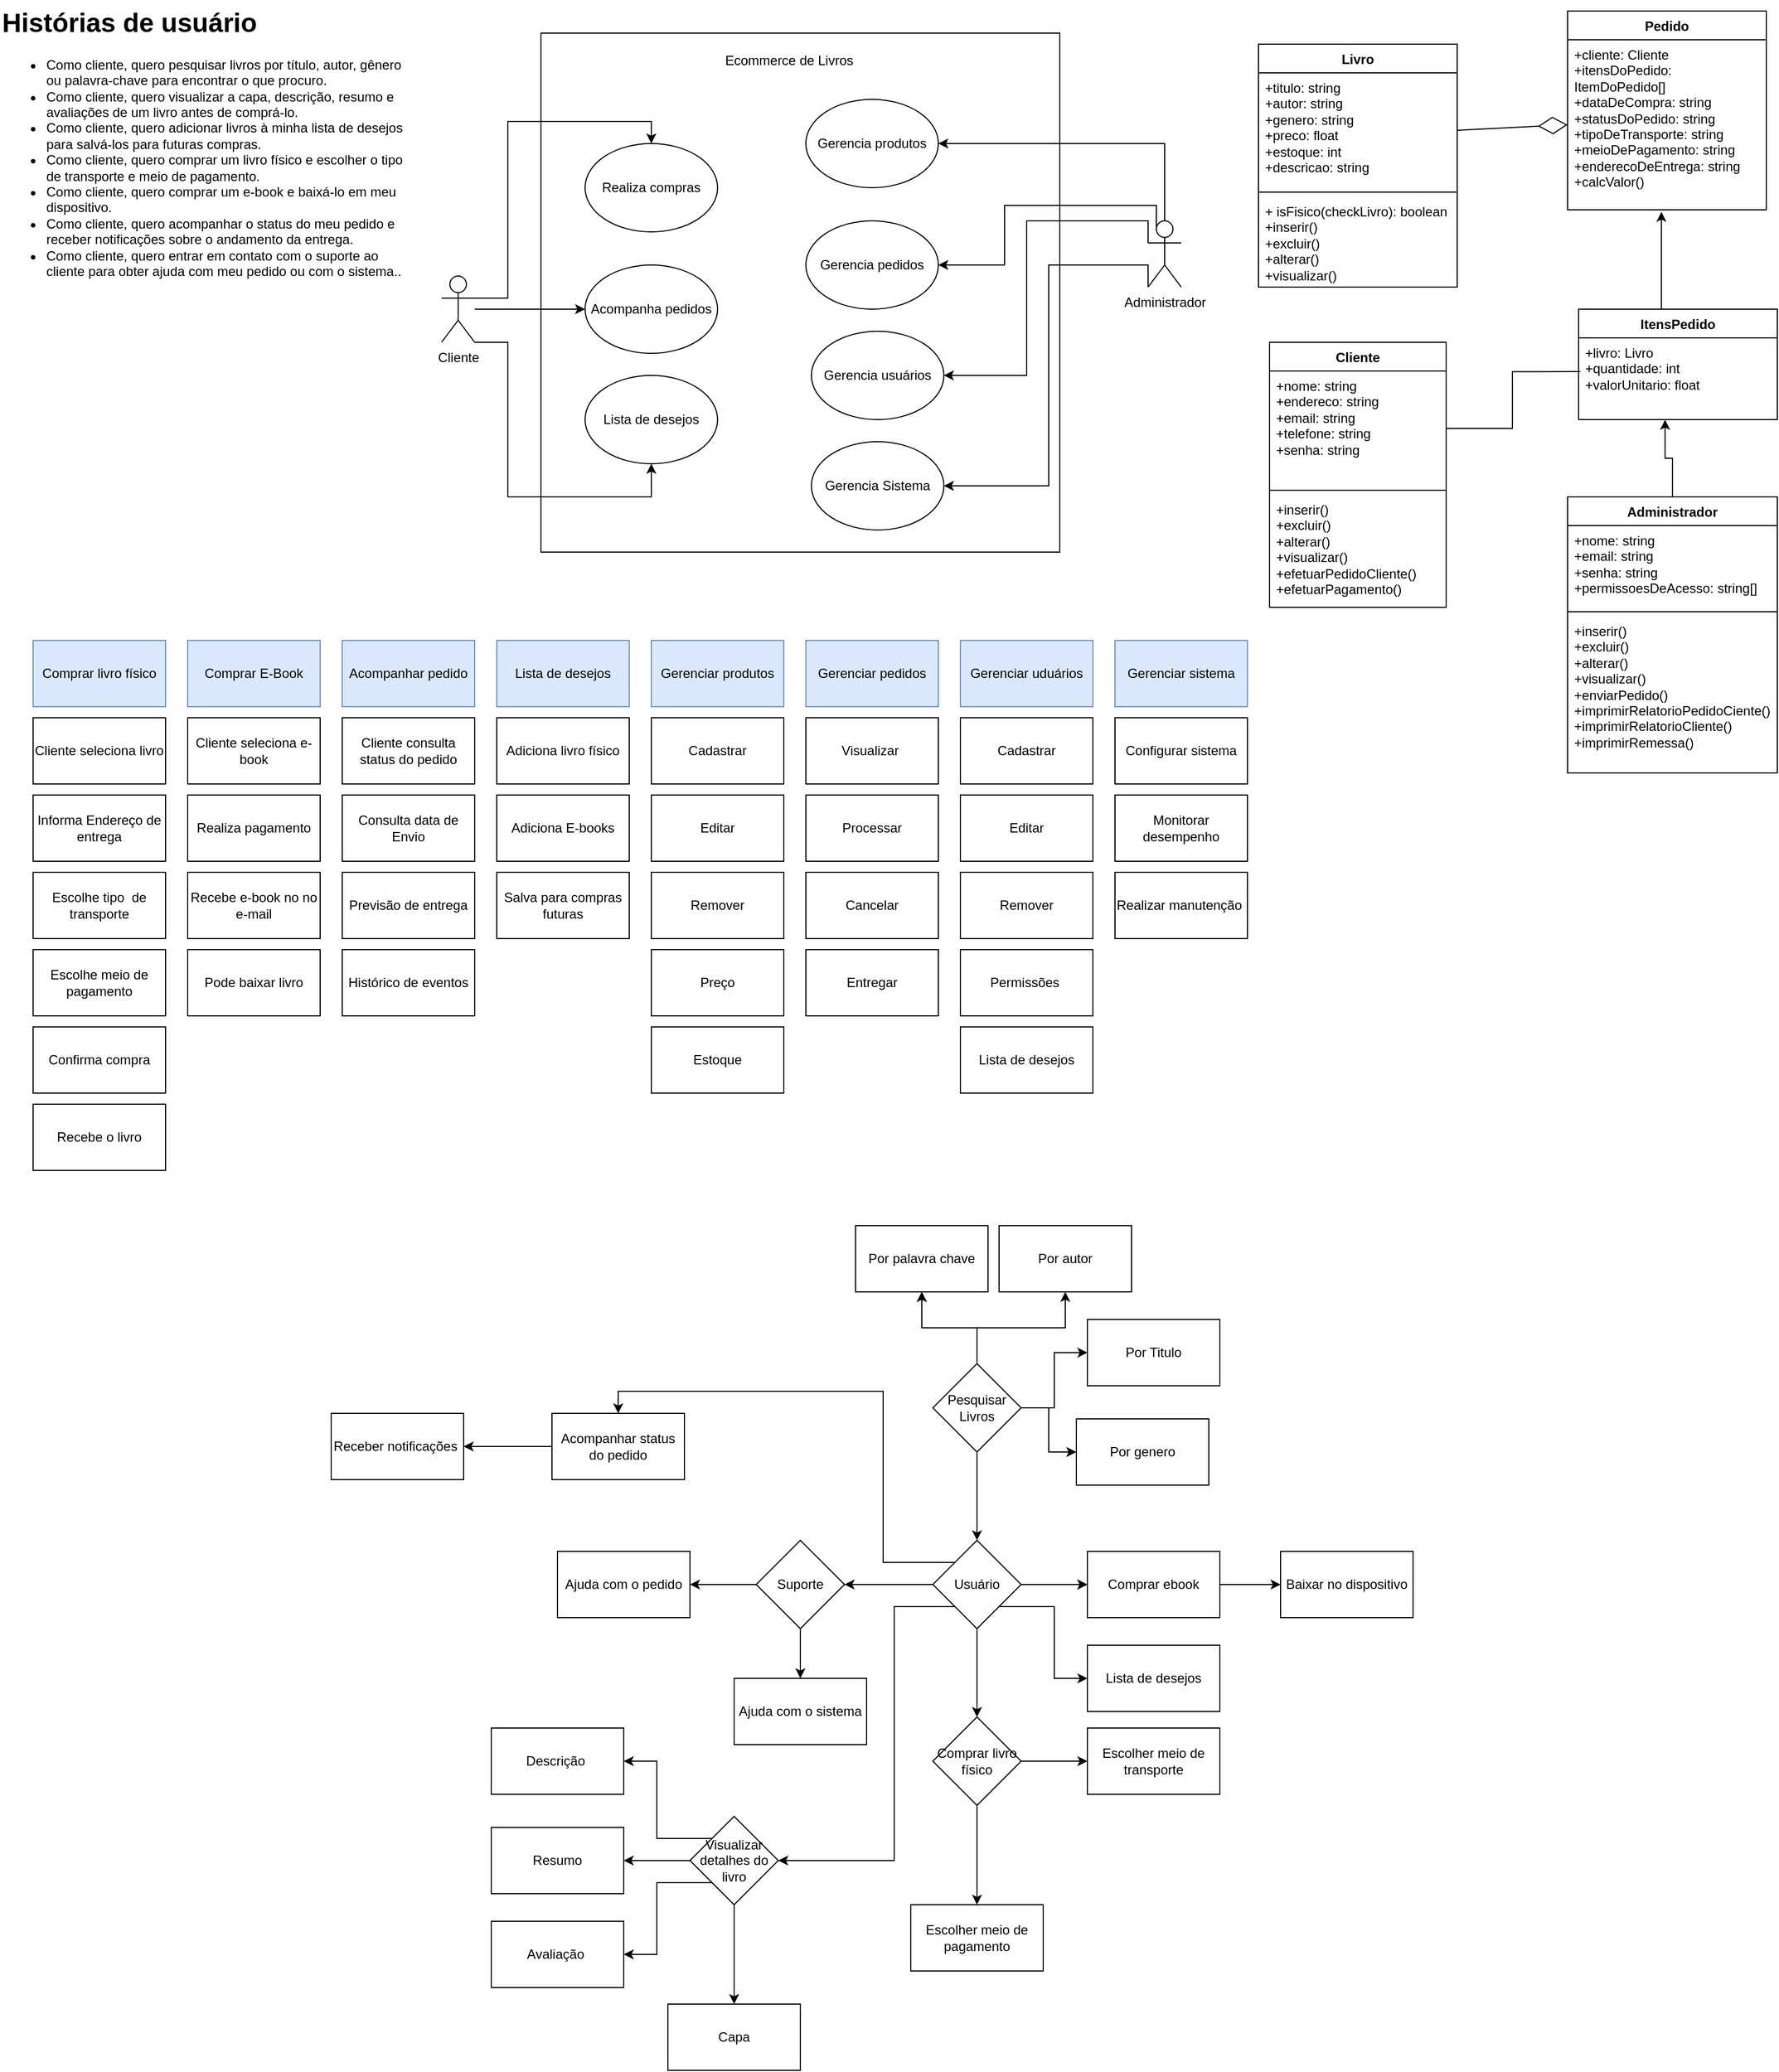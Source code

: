 <mxfile version="24.5.4" type="github">
  <diagram name="Page-1" id="c4acf3e9-155e-7222-9cf6-157b1a14988f">
    <mxGraphModel dx="3077" dy="1189" grid="1" gridSize="10" guides="1" tooltips="1" connect="1" arrows="1" fold="1" page="1" pageScale="1" pageWidth="850" pageHeight="1100" background="none" math="0" shadow="0">
      <root>
        <mxCell id="0" />
        <mxCell id="1" parent="0" />
        <mxCell id="iu4aAi_LDzSxDZydw5G4-11" value="" style="whiteSpace=wrap;html=1;aspect=fixed;" vertex="1" parent="1">
          <mxGeometry x="-330" y="40" width="470" height="470" as="geometry" />
        </mxCell>
        <mxCell id="iu4aAi_LDzSxDZydw5G4-15" value="" style="edgeStyle=orthogonalEdgeStyle;rounded=0;orthogonalLoop=1;jettySize=auto;html=1;" edge="1" parent="1" source="iu4aAi_LDzSxDZydw5G4-1" target="iu4aAi_LDzSxDZydw5G4-3">
          <mxGeometry relative="1" as="geometry" />
        </mxCell>
        <mxCell id="iu4aAi_LDzSxDZydw5G4-16" style="edgeStyle=orthogonalEdgeStyle;rounded=0;orthogonalLoop=1;jettySize=auto;html=1;exitX=1;exitY=0.333;exitDx=0;exitDy=0;exitPerimeter=0;entryX=0.5;entryY=0;entryDx=0;entryDy=0;" edge="1" parent="1" source="iu4aAi_LDzSxDZydw5G4-1" target="iu4aAi_LDzSxDZydw5G4-2">
          <mxGeometry relative="1" as="geometry">
            <Array as="points">
              <mxPoint x="-360" y="280" />
              <mxPoint x="-360" y="120" />
              <mxPoint x="-230" y="120" />
            </Array>
          </mxGeometry>
        </mxCell>
        <mxCell id="iu4aAi_LDzSxDZydw5G4-17" style="edgeStyle=orthogonalEdgeStyle;rounded=0;orthogonalLoop=1;jettySize=auto;html=1;exitX=1;exitY=1;exitDx=0;exitDy=0;exitPerimeter=0;" edge="1" parent="1" source="iu4aAi_LDzSxDZydw5G4-1" target="iu4aAi_LDzSxDZydw5G4-4">
          <mxGeometry relative="1" as="geometry">
            <Array as="points">
              <mxPoint x="-360" y="320" />
              <mxPoint x="-360" y="460" />
              <mxPoint x="-230" y="460" />
            </Array>
          </mxGeometry>
        </mxCell>
        <mxCell id="iu4aAi_LDzSxDZydw5G4-1" value="Cliente" style="shape=umlActor;verticalLabelPosition=bottom;verticalAlign=top;html=1;outlineConnect=0;" vertex="1" parent="1">
          <mxGeometry x="-420" y="260" width="30" height="60" as="geometry" />
        </mxCell>
        <mxCell id="iu4aAi_LDzSxDZydw5G4-2" value="Realiza compras" style="ellipse;whiteSpace=wrap;html=1;" vertex="1" parent="1">
          <mxGeometry x="-290" y="140" width="120" height="80" as="geometry" />
        </mxCell>
        <mxCell id="iu4aAi_LDzSxDZydw5G4-3" value="Acompanha pedidos" style="ellipse;whiteSpace=wrap;html=1;" vertex="1" parent="1">
          <mxGeometry x="-290" y="250" width="120" height="80" as="geometry" />
        </mxCell>
        <mxCell id="iu4aAi_LDzSxDZydw5G4-4" value="Lista de desejos" style="ellipse;whiteSpace=wrap;html=1;" vertex="1" parent="1">
          <mxGeometry x="-290" y="350" width="120" height="80" as="geometry" />
        </mxCell>
        <mxCell id="iu4aAi_LDzSxDZydw5G4-18" style="edgeStyle=orthogonalEdgeStyle;rounded=0;orthogonalLoop=1;jettySize=auto;html=1;exitX=0.5;exitY=0;exitDx=0;exitDy=0;exitPerimeter=0;" edge="1" parent="1" source="iu4aAi_LDzSxDZydw5G4-6" target="iu4aAi_LDzSxDZydw5G4-8">
          <mxGeometry relative="1" as="geometry">
            <Array as="points">
              <mxPoint x="235" y="140" />
            </Array>
          </mxGeometry>
        </mxCell>
        <mxCell id="iu4aAi_LDzSxDZydw5G4-19" style="edgeStyle=orthogonalEdgeStyle;rounded=0;orthogonalLoop=1;jettySize=auto;html=1;exitX=0.25;exitY=0.1;exitDx=0;exitDy=0;exitPerimeter=0;" edge="1" parent="1" source="iu4aAi_LDzSxDZydw5G4-6" target="iu4aAi_LDzSxDZydw5G4-7">
          <mxGeometry relative="1" as="geometry">
            <Array as="points">
              <mxPoint x="90" y="196" />
              <mxPoint x="90" y="250" />
            </Array>
          </mxGeometry>
        </mxCell>
        <mxCell id="iu4aAi_LDzSxDZydw5G4-20" style="edgeStyle=orthogonalEdgeStyle;rounded=0;orthogonalLoop=1;jettySize=auto;html=1;exitX=0;exitY=0.333;exitDx=0;exitDy=0;exitPerimeter=0;entryX=1;entryY=0.5;entryDx=0;entryDy=0;" edge="1" parent="1" source="iu4aAi_LDzSxDZydw5G4-6" target="iu4aAi_LDzSxDZydw5G4-10">
          <mxGeometry relative="1" as="geometry">
            <Array as="points">
              <mxPoint x="110" y="210" />
              <mxPoint x="110" y="350" />
            </Array>
          </mxGeometry>
        </mxCell>
        <mxCell id="iu4aAi_LDzSxDZydw5G4-21" style="edgeStyle=orthogonalEdgeStyle;rounded=0;orthogonalLoop=1;jettySize=auto;html=1;exitX=0;exitY=1;exitDx=0;exitDy=0;exitPerimeter=0;" edge="1" parent="1" source="iu4aAi_LDzSxDZydw5G4-6" target="iu4aAi_LDzSxDZydw5G4-9">
          <mxGeometry relative="1" as="geometry">
            <Array as="points">
              <mxPoint x="130" y="250" />
              <mxPoint x="130" y="450" />
            </Array>
          </mxGeometry>
        </mxCell>
        <mxCell id="iu4aAi_LDzSxDZydw5G4-6" value="Administrador" style="shape=umlActor;verticalLabelPosition=bottom;verticalAlign=top;html=1;outlineConnect=0;" vertex="1" parent="1">
          <mxGeometry x="220" y="210" width="30" height="60" as="geometry" />
        </mxCell>
        <mxCell id="iu4aAi_LDzSxDZydw5G4-7" value="Gerencia pedidos" style="ellipse;whiteSpace=wrap;html=1;" vertex="1" parent="1">
          <mxGeometry x="-90" y="210" width="120" height="80" as="geometry" />
        </mxCell>
        <mxCell id="iu4aAi_LDzSxDZydw5G4-8" value="Gerencia produtos" style="ellipse;whiteSpace=wrap;html=1;" vertex="1" parent="1">
          <mxGeometry x="-90" y="100" width="120" height="80" as="geometry" />
        </mxCell>
        <mxCell id="iu4aAi_LDzSxDZydw5G4-9" value="Gerencia Sistema" style="ellipse;whiteSpace=wrap;html=1;" vertex="1" parent="1">
          <mxGeometry x="-85" y="410" width="120" height="80" as="geometry" />
        </mxCell>
        <mxCell id="iu4aAi_LDzSxDZydw5G4-10" value="Gerencia usuários" style="ellipse;whiteSpace=wrap;html=1;" vertex="1" parent="1">
          <mxGeometry x="-85" y="310" width="120" height="80" as="geometry" />
        </mxCell>
        <mxCell id="iu4aAi_LDzSxDZydw5G4-12" value="Ecommerce de Livros" style="text;html=1;align=center;verticalAlign=middle;whiteSpace=wrap;rounded=0;" vertex="1" parent="1">
          <mxGeometry x="-175" y="50" width="140" height="30" as="geometry" />
        </mxCell>
        <mxCell id="iu4aAi_LDzSxDZydw5G4-32" value="Comprar livro físico" style="rounded=0;whiteSpace=wrap;html=1;fillColor=#dae8fc;strokeColor=#6c8ebf;" vertex="1" parent="1">
          <mxGeometry x="-790" y="590" width="120" height="60" as="geometry" />
        </mxCell>
        <mxCell id="iu4aAi_LDzSxDZydw5G4-33" value="Comprar E-Book" style="rounded=0;whiteSpace=wrap;html=1;fillColor=#dae8fc;strokeColor=#6c8ebf;" vertex="1" parent="1">
          <mxGeometry x="-650" y="590" width="120" height="60" as="geometry" />
        </mxCell>
        <mxCell id="iu4aAi_LDzSxDZydw5G4-34" value="Acompanhar pedido" style="rounded=0;whiteSpace=wrap;html=1;fillColor=#dae8fc;strokeColor=#6c8ebf;" vertex="1" parent="1">
          <mxGeometry x="-510" y="590" width="120" height="60" as="geometry" />
        </mxCell>
        <mxCell id="iu4aAi_LDzSxDZydw5G4-35" value="Lista de desejos" style="rounded=0;whiteSpace=wrap;html=1;fillColor=#dae8fc;strokeColor=#6c8ebf;" vertex="1" parent="1">
          <mxGeometry x="-370" y="590" width="120" height="60" as="geometry" />
        </mxCell>
        <mxCell id="iu4aAi_LDzSxDZydw5G4-36" value="Gerenciar produtos" style="rounded=0;whiteSpace=wrap;html=1;fillColor=#dae8fc;strokeColor=#6c8ebf;" vertex="1" parent="1">
          <mxGeometry x="-230" y="590" width="120" height="60" as="geometry" />
        </mxCell>
        <mxCell id="iu4aAi_LDzSxDZydw5G4-37" value="Cliente seleciona livro" style="rounded=0;whiteSpace=wrap;html=1;" vertex="1" parent="1">
          <mxGeometry x="-790" y="660" width="120" height="60" as="geometry" />
        </mxCell>
        <mxCell id="iu4aAi_LDzSxDZydw5G4-38" value="Cliente seleciona e-book" style="rounded=0;whiteSpace=wrap;html=1;" vertex="1" parent="1">
          <mxGeometry x="-650" y="660" width="120" height="60" as="geometry" />
        </mxCell>
        <mxCell id="iu4aAi_LDzSxDZydw5G4-39" value="Cliente consulta status do pedido" style="rounded=0;whiteSpace=wrap;html=1;" vertex="1" parent="1">
          <mxGeometry x="-510" y="660" width="120" height="60" as="geometry" />
        </mxCell>
        <mxCell id="iu4aAi_LDzSxDZydw5G4-40" value="Adiciona livro físico" style="rounded=0;whiteSpace=wrap;html=1;" vertex="1" parent="1">
          <mxGeometry x="-370" y="660" width="120" height="60" as="geometry" />
        </mxCell>
        <mxCell id="iu4aAi_LDzSxDZydw5G4-41" value="Cadastrar" style="rounded=0;whiteSpace=wrap;html=1;" vertex="1" parent="1">
          <mxGeometry x="-230" y="660" width="120" height="60" as="geometry" />
        </mxCell>
        <mxCell id="iu4aAi_LDzSxDZydw5G4-42" value="Informa Endereço de entrega" style="rounded=0;whiteSpace=wrap;html=1;" vertex="1" parent="1">
          <mxGeometry x="-790" y="730" width="120" height="60" as="geometry" />
        </mxCell>
        <mxCell id="iu4aAi_LDzSxDZydw5G4-43" value="Realiza pagamento" style="rounded=0;whiteSpace=wrap;html=1;" vertex="1" parent="1">
          <mxGeometry x="-650" y="730" width="120" height="60" as="geometry" />
        </mxCell>
        <mxCell id="iu4aAi_LDzSxDZydw5G4-44" value="Consulta data de Envio" style="rounded=0;whiteSpace=wrap;html=1;" vertex="1" parent="1">
          <mxGeometry x="-510" y="730" width="120" height="60" as="geometry" />
        </mxCell>
        <mxCell id="iu4aAi_LDzSxDZydw5G4-45" value="Adiciona E-books" style="rounded=0;whiteSpace=wrap;html=1;" vertex="1" parent="1">
          <mxGeometry x="-370" y="730" width="120" height="60" as="geometry" />
        </mxCell>
        <mxCell id="iu4aAi_LDzSxDZydw5G4-46" value="Editar" style="rounded=0;whiteSpace=wrap;html=1;" vertex="1" parent="1">
          <mxGeometry x="-230" y="730" width="120" height="60" as="geometry" />
        </mxCell>
        <mxCell id="iu4aAi_LDzSxDZydw5G4-47" value="Escolhe tipo&amp;nbsp; de transporte" style="rounded=0;whiteSpace=wrap;html=1;" vertex="1" parent="1">
          <mxGeometry x="-790" y="800" width="120" height="60" as="geometry" />
        </mxCell>
        <mxCell id="iu4aAi_LDzSxDZydw5G4-48" value="Recebe e-book no no e-mail" style="rounded=0;whiteSpace=wrap;html=1;" vertex="1" parent="1">
          <mxGeometry x="-650" y="800" width="120" height="60" as="geometry" />
        </mxCell>
        <mxCell id="iu4aAi_LDzSxDZydw5G4-49" value="Previsão de entrega" style="rounded=0;whiteSpace=wrap;html=1;" vertex="1" parent="1">
          <mxGeometry x="-510" y="800" width="120" height="60" as="geometry" />
        </mxCell>
        <mxCell id="iu4aAi_LDzSxDZydw5G4-50" value="Salva para compras futuras" style="rounded=0;whiteSpace=wrap;html=1;" vertex="1" parent="1">
          <mxGeometry x="-370" y="800" width="120" height="60" as="geometry" />
        </mxCell>
        <mxCell id="iu4aAi_LDzSxDZydw5G4-51" value="Remover" style="rounded=0;whiteSpace=wrap;html=1;" vertex="1" parent="1">
          <mxGeometry x="-230" y="800" width="120" height="60" as="geometry" />
        </mxCell>
        <mxCell id="iu4aAi_LDzSxDZydw5G4-54" value="Escolhe meio de pagamento" style="rounded=0;whiteSpace=wrap;html=1;" vertex="1" parent="1">
          <mxGeometry x="-790" y="870" width="120" height="60" as="geometry" />
        </mxCell>
        <mxCell id="iu4aAi_LDzSxDZydw5G4-55" value="Confirma compra" style="rounded=0;whiteSpace=wrap;html=1;" vertex="1" parent="1">
          <mxGeometry x="-790" y="940" width="120" height="60" as="geometry" />
        </mxCell>
        <mxCell id="iu4aAi_LDzSxDZydw5G4-56" value="Recebe o livro" style="rounded=0;whiteSpace=wrap;html=1;" vertex="1" parent="1">
          <mxGeometry x="-790" y="1010" width="120" height="60" as="geometry" />
        </mxCell>
        <mxCell id="iu4aAi_LDzSxDZydw5G4-57" value="Pode baixar livro" style="rounded=0;whiteSpace=wrap;html=1;" vertex="1" parent="1">
          <mxGeometry x="-650" y="870" width="120" height="60" as="geometry" />
        </mxCell>
        <mxCell id="iu4aAi_LDzSxDZydw5G4-58" value="Histórico de eventos" style="rounded=0;whiteSpace=wrap;html=1;" vertex="1" parent="1">
          <mxGeometry x="-510" y="870" width="120" height="60" as="geometry" />
        </mxCell>
        <mxCell id="iu4aAi_LDzSxDZydw5G4-59" value="Preço" style="rounded=0;whiteSpace=wrap;html=1;" vertex="1" parent="1">
          <mxGeometry x="-230" y="870" width="120" height="60" as="geometry" />
        </mxCell>
        <mxCell id="iu4aAi_LDzSxDZydw5G4-60" value="Estoque" style="rounded=0;whiteSpace=wrap;html=1;" vertex="1" parent="1">
          <mxGeometry x="-230" y="940" width="120" height="60" as="geometry" />
        </mxCell>
        <mxCell id="iu4aAi_LDzSxDZydw5G4-61" value="Gerenciar pedidos" style="rounded=0;whiteSpace=wrap;html=1;fillColor=#dae8fc;strokeColor=#6c8ebf;" vertex="1" parent="1">
          <mxGeometry x="-90" y="590" width="120" height="60" as="geometry" />
        </mxCell>
        <mxCell id="iu4aAi_LDzSxDZydw5G4-62" value="Visualizar&amp;nbsp;" style="rounded=0;whiteSpace=wrap;html=1;" vertex="1" parent="1">
          <mxGeometry x="-90" y="660" width="120" height="60" as="geometry" />
        </mxCell>
        <mxCell id="iu4aAi_LDzSxDZydw5G4-63" value="Processar" style="rounded=0;whiteSpace=wrap;html=1;" vertex="1" parent="1">
          <mxGeometry x="-90" y="730" width="120" height="60" as="geometry" />
        </mxCell>
        <mxCell id="iu4aAi_LDzSxDZydw5G4-64" value="Cancelar" style="rounded=0;whiteSpace=wrap;html=1;" vertex="1" parent="1">
          <mxGeometry x="-90" y="800" width="120" height="60" as="geometry" />
        </mxCell>
        <mxCell id="iu4aAi_LDzSxDZydw5G4-65" value="Entregar" style="rounded=0;whiteSpace=wrap;html=1;" vertex="1" parent="1">
          <mxGeometry x="-90" y="870" width="120" height="60" as="geometry" />
        </mxCell>
        <mxCell id="iu4aAi_LDzSxDZydw5G4-66" value="Gerenciar uduários" style="rounded=0;whiteSpace=wrap;html=1;fillColor=#dae8fc;strokeColor=#6c8ebf;" vertex="1" parent="1">
          <mxGeometry x="50" y="590" width="120" height="60" as="geometry" />
        </mxCell>
        <mxCell id="iu4aAi_LDzSxDZydw5G4-67" value="Cadastrar" style="rounded=0;whiteSpace=wrap;html=1;" vertex="1" parent="1">
          <mxGeometry x="50" y="660" width="120" height="60" as="geometry" />
        </mxCell>
        <mxCell id="iu4aAi_LDzSxDZydw5G4-68" value="Editar" style="rounded=0;whiteSpace=wrap;html=1;" vertex="1" parent="1">
          <mxGeometry x="50" y="730" width="120" height="60" as="geometry" />
        </mxCell>
        <mxCell id="iu4aAi_LDzSxDZydw5G4-69" value="Remover" style="rounded=0;whiteSpace=wrap;html=1;" vertex="1" parent="1">
          <mxGeometry x="50" y="800" width="120" height="60" as="geometry" />
        </mxCell>
        <mxCell id="iu4aAi_LDzSxDZydw5G4-70" value="Permissões&amp;nbsp;" style="rounded=0;whiteSpace=wrap;html=1;" vertex="1" parent="1">
          <mxGeometry x="50" y="870" width="120" height="60" as="geometry" />
        </mxCell>
        <mxCell id="iu4aAi_LDzSxDZydw5G4-71" value="Lista de desejos" style="rounded=0;whiteSpace=wrap;html=1;" vertex="1" parent="1">
          <mxGeometry x="50" y="940" width="120" height="60" as="geometry" />
        </mxCell>
        <mxCell id="iu4aAi_LDzSxDZydw5G4-72" value="Gerenciar sistema" style="rounded=0;whiteSpace=wrap;html=1;fillColor=#dae8fc;strokeColor=#6c8ebf;" vertex="1" parent="1">
          <mxGeometry x="190" y="590" width="120" height="60" as="geometry" />
        </mxCell>
        <mxCell id="iu4aAi_LDzSxDZydw5G4-73" value="Configurar sistema" style="rounded=0;whiteSpace=wrap;html=1;" vertex="1" parent="1">
          <mxGeometry x="190" y="660" width="120" height="60" as="geometry" />
        </mxCell>
        <mxCell id="iu4aAi_LDzSxDZydw5G4-74" value="Monitorar desempenho" style="rounded=0;whiteSpace=wrap;html=1;" vertex="1" parent="1">
          <mxGeometry x="190" y="730" width="120" height="60" as="geometry" />
        </mxCell>
        <mxCell id="iu4aAi_LDzSxDZydw5G4-75" value="Realizar manutenção&amp;nbsp;" style="rounded=0;whiteSpace=wrap;html=1;" vertex="1" parent="1">
          <mxGeometry x="190" y="800" width="120" height="60" as="geometry" />
        </mxCell>
        <mxCell id="iu4aAi_LDzSxDZydw5G4-77" value="&lt;h1 style=&quot;margin-top: 0px;&quot;&gt;Histórias de usuário&lt;/h1&gt;&lt;p&gt;&lt;/p&gt;&lt;ul&gt;&lt;li&gt;Como cliente, quero pesquisar livros por título, autor, gênero ou palavra-chave para encontrar o que procuro.&lt;/li&gt;&lt;li&gt;Como cliente, quero visualizar a capa, descrição, resumo e avaliações de um livro antes de comprá-lo.&lt;/li&gt;&lt;li&gt;Como cliente, quero adicionar livros à minha lista de desejos para salvá-los para futuras compras.&lt;/li&gt;&lt;li&gt;Como cliente, quero comprar um livro físico e escolher o tipo de transporte e meio de pagamento.&lt;/li&gt;&lt;li&gt;Como cliente, quero comprar um e-book e baixá-lo em meu dispositivo.&lt;/li&gt;&lt;li&gt;Como cliente, quero acompanhar o status do meu pedido e receber notificações sobre o andamento da entrega.&lt;/li&gt;&lt;li&gt;&lt;span style=&quot;background-color: initial;&quot;&gt;Como cliente, quero entrar em contato com o suporte ao cliente para obter ajuda com meu pedido ou com o sistema.&lt;/span&gt;.&lt;/li&gt;&lt;/ul&gt;&lt;p&gt;&lt;/p&gt;" style="text;html=1;whiteSpace=wrap;overflow=hidden;rounded=0;" vertex="1" parent="1">
          <mxGeometry x="-820" y="10" width="370" height="270" as="geometry" />
        </mxCell>
        <mxCell id="iu4aAi_LDzSxDZydw5G4-79" value="Livro" style="swimlane;fontStyle=1;align=center;verticalAlign=top;childLayout=stackLayout;horizontal=1;startSize=26;horizontalStack=0;resizeParent=1;resizeParentMax=0;resizeLast=0;collapsible=1;marginBottom=0;whiteSpace=wrap;html=1;" vertex="1" parent="1">
          <mxGeometry x="320" y="50" width="180" height="220" as="geometry" />
        </mxCell>
        <mxCell id="iu4aAi_LDzSxDZydw5G4-80" value="&lt;div&gt;&lt;span data-lucid-content=&quot;{&amp;quot;t&amp;quot;:&amp;quot;+ attribute1:type = defaultValue\n+ attribute2:type\n- attribute3:type&amp;quot;,&amp;quot;m&amp;quot;:[{&amp;quot;s&amp;quot;:0,&amp;quot;n&amp;quot;:&amp;quot;c&amp;quot;,&amp;quot;v&amp;quot;:&amp;quot;#333333ff&amp;quot;,&amp;quot;e&amp;quot;:68}]}&quot; data-lucid-type=&quot;application/vnd.lucid.text&quot;&gt;&lt;span data-lucid-content=&quot;{&amp;quot;t&amp;quot;:&amp;quot;+titulo: string\n+autor: string\n+genero: string\n+preco: float\n+estoque: int\n+descricao: string&amp;quot;,&amp;quot;m&amp;quot;:[{&amp;quot;s&amp;quot;:0,&amp;quot;n&amp;quot;:&amp;quot;a&amp;quot;,&amp;quot;v&amp;quot;:&amp;quot;left&amp;quot;},{&amp;quot;s&amp;quot;:16,&amp;quot;n&amp;quot;:&amp;quot;a&amp;quot;,&amp;quot;v&amp;quot;:&amp;quot;left&amp;quot;},{&amp;quot;s&amp;quot;:31,&amp;quot;n&amp;quot;:&amp;quot;a&amp;quot;,&amp;quot;v&amp;quot;:&amp;quot;left&amp;quot;},{&amp;quot;s&amp;quot;:47,&amp;quot;n&amp;quot;:&amp;quot;a&amp;quot;,&amp;quot;v&amp;quot;:&amp;quot;left&amp;quot;},{&amp;quot;s&amp;quot;:61,&amp;quot;n&amp;quot;:&amp;quot;a&amp;quot;,&amp;quot;v&amp;quot;:&amp;quot;left&amp;quot;},{&amp;quot;s&amp;quot;:75,&amp;quot;n&amp;quot;:&amp;quot;a&amp;quot;,&amp;quot;v&amp;quot;:&amp;quot;left&amp;quot;}]}&quot; data-lucid-type=&quot;application/vnd.lucid.text&quot;&gt;+titulo: string&lt;br&gt;+autor: string&lt;br&gt;+genero: string&lt;br&gt;+preco: float&lt;br&gt;+estoque: int&lt;br&gt;+descricao: string&lt;/span&gt;&lt;br style=&quot;color: rgb(51, 51, 51);&quot;&gt;&lt;/span&gt;&lt;/div&gt;" style="text;strokeColor=none;fillColor=none;align=left;verticalAlign=top;spacingLeft=4;spacingRight=4;overflow=hidden;rotatable=0;points=[[0,0.5],[1,0.5]];portConstraint=eastwest;whiteSpace=wrap;html=1;" vertex="1" parent="iu4aAi_LDzSxDZydw5G4-79">
          <mxGeometry y="26" width="180" height="104" as="geometry" />
        </mxCell>
        <mxCell id="iu4aAi_LDzSxDZydw5G4-81" value="" style="line;strokeWidth=1;fillColor=none;align=left;verticalAlign=middle;spacingTop=-1;spacingLeft=3;spacingRight=3;rotatable=0;labelPosition=right;points=[];portConstraint=eastwest;strokeColor=inherit;" vertex="1" parent="iu4aAi_LDzSxDZydw5G4-79">
          <mxGeometry y="130" width="180" height="8" as="geometry" />
        </mxCell>
        <mxCell id="iu4aAi_LDzSxDZydw5G4-82" value="+ isFisico(checkLivro): boolean&lt;div&gt;+inserir()&lt;/div&gt;&lt;div&gt;+excluir()&lt;/div&gt;&lt;div&gt;+alterar()&lt;/div&gt;&lt;div&gt;+visualizar()&lt;/div&gt;&lt;div&gt;&lt;br&gt;&lt;/div&gt;" style="text;strokeColor=none;fillColor=none;align=left;verticalAlign=top;spacingLeft=4;spacingRight=4;overflow=hidden;rotatable=0;points=[[0,0.5],[1,0.5]];portConstraint=eastwest;whiteSpace=wrap;html=1;" vertex="1" parent="iu4aAi_LDzSxDZydw5G4-79">
          <mxGeometry y="138" width="180" height="82" as="geometry" />
        </mxCell>
        <mxCell id="iu4aAi_LDzSxDZydw5G4-83" value="Pedido" style="swimlane;fontStyle=1;align=center;verticalAlign=top;childLayout=stackLayout;horizontal=1;startSize=26;horizontalStack=0;resizeParent=1;resizeParentMax=0;resizeLast=0;collapsible=1;marginBottom=0;whiteSpace=wrap;html=1;" vertex="1" parent="1">
          <mxGeometry x="600" y="20" width="180" height="180" as="geometry" />
        </mxCell>
        <mxCell id="iu4aAi_LDzSxDZydw5G4-84" value="&lt;div&gt;&lt;span data-lucid-content=&quot;{&amp;quot;t&amp;quot;:&amp;quot;+ attribute1:type = defaultValue\n+ attribute2:type\n- attribute3:type&amp;quot;,&amp;quot;m&amp;quot;:[{&amp;quot;s&amp;quot;:0,&amp;quot;n&amp;quot;:&amp;quot;c&amp;quot;,&amp;quot;v&amp;quot;:&amp;quot;#333333ff&amp;quot;,&amp;quot;e&amp;quot;:68}]}&quot; data-lucid-type=&quot;application/vnd.lucid.text&quot;&gt;&lt;span data-lucid-content=&quot;{&amp;quot;t&amp;quot;:&amp;quot;+cliente: Cliente\n+itensDoPedido: ItemDoPedido[]\n+dataDeCompra: string\n+statusDoPedido: string\n+tipoDeTransporte: string\n+meioDePagamento: string\n+enderecoDeEntrega: string&amp;quot;,&amp;quot;m&amp;quot;:[{&amp;quot;s&amp;quot;:0,&amp;quot;n&amp;quot;:&amp;quot;a&amp;quot;,&amp;quot;v&amp;quot;:&amp;quot;left&amp;quot;},{&amp;quot;s&amp;quot;:18,&amp;quot;n&amp;quot;:&amp;quot;a&amp;quot;,&amp;quot;v&amp;quot;:&amp;quot;left&amp;quot;},{&amp;quot;s&amp;quot;:49,&amp;quot;n&amp;quot;:&amp;quot;a&amp;quot;,&amp;quot;v&amp;quot;:&amp;quot;left&amp;quot;},{&amp;quot;s&amp;quot;:71,&amp;quot;n&amp;quot;:&amp;quot;a&amp;quot;,&amp;quot;v&amp;quot;:&amp;quot;left&amp;quot;},{&amp;quot;s&amp;quot;:95,&amp;quot;n&amp;quot;:&amp;quot;a&amp;quot;,&amp;quot;v&amp;quot;:&amp;quot;left&amp;quot;},{&amp;quot;s&amp;quot;:121,&amp;quot;n&amp;quot;:&amp;quot;a&amp;quot;,&amp;quot;v&amp;quot;:&amp;quot;left&amp;quot;},{&amp;quot;s&amp;quot;:146,&amp;quot;n&amp;quot;:&amp;quot;a&amp;quot;,&amp;quot;v&amp;quot;:&amp;quot;left&amp;quot;}]}&quot; data-lucid-type=&quot;application/vnd.lucid.text&quot;&gt;+cliente: Cliente&lt;br&gt;+itensDoPedido: ItemDoPedido[]&lt;br&gt;+dataDeCompra: string&lt;br&gt;+statusDoPedido: string&lt;br&gt;+tipoDeTransporte: string&lt;br&gt;+meioDePagamento: string&lt;br&gt;+enderecoDeEntrega: string&lt;/span&gt;&lt;br style=&quot;color: rgb(51, 51, 51);&quot;&gt;&lt;/span&gt;&lt;/div&gt;&lt;div&gt;&lt;span data-lucid-content=&quot;{&amp;quot;t&amp;quot;:&amp;quot;+ attribute1:type = defaultValue\n+ attribute2:type\n- attribute3:type&amp;quot;,&amp;quot;m&amp;quot;:[{&amp;quot;s&amp;quot;:0,&amp;quot;n&amp;quot;:&amp;quot;c&amp;quot;,&amp;quot;v&amp;quot;:&amp;quot;#333333ff&amp;quot;,&amp;quot;e&amp;quot;:68}]}&quot; data-lucid-type=&quot;application/vnd.lucid.text&quot;&gt;&lt;span data-lucid-content=&quot;{&amp;quot;t&amp;quot;:&amp;quot;+cliente: Cliente\n+itensDoPedido: ItemDoPedido[]\n+dataDeCompra: string\n+statusDoPedido: string\n+tipoDeTransporte: string\n+meioDePagamento: string\n+enderecoDeEntrega: string&amp;quot;,&amp;quot;m&amp;quot;:[{&amp;quot;s&amp;quot;:0,&amp;quot;n&amp;quot;:&amp;quot;a&amp;quot;,&amp;quot;v&amp;quot;:&amp;quot;left&amp;quot;},{&amp;quot;s&amp;quot;:18,&amp;quot;n&amp;quot;:&amp;quot;a&amp;quot;,&amp;quot;v&amp;quot;:&amp;quot;left&amp;quot;},{&amp;quot;s&amp;quot;:49,&amp;quot;n&amp;quot;:&amp;quot;a&amp;quot;,&amp;quot;v&amp;quot;:&amp;quot;left&amp;quot;},{&amp;quot;s&amp;quot;:71,&amp;quot;n&amp;quot;:&amp;quot;a&amp;quot;,&amp;quot;v&amp;quot;:&amp;quot;left&amp;quot;},{&amp;quot;s&amp;quot;:95,&amp;quot;n&amp;quot;:&amp;quot;a&amp;quot;,&amp;quot;v&amp;quot;:&amp;quot;left&amp;quot;},{&amp;quot;s&amp;quot;:121,&amp;quot;n&amp;quot;:&amp;quot;a&amp;quot;,&amp;quot;v&amp;quot;:&amp;quot;left&amp;quot;},{&amp;quot;s&amp;quot;:146,&amp;quot;n&amp;quot;:&amp;quot;a&amp;quot;,&amp;quot;v&amp;quot;:&amp;quot;left&amp;quot;}]}&quot; data-lucid-type=&quot;application/vnd.lucid.text&quot;&gt;+calcValor()&lt;/span&gt;&lt;/span&gt;&lt;/div&gt;" style="text;strokeColor=none;fillColor=none;align=left;verticalAlign=top;spacingLeft=4;spacingRight=4;overflow=hidden;rotatable=0;points=[[0,0.5],[1,0.5]];portConstraint=eastwest;whiteSpace=wrap;html=1;" vertex="1" parent="iu4aAi_LDzSxDZydw5G4-83">
          <mxGeometry y="26" width="180" height="154" as="geometry" />
        </mxCell>
        <mxCell id="iu4aAi_LDzSxDZydw5G4-115" value="" style="edgeStyle=orthogonalEdgeStyle;rounded=0;orthogonalLoop=1;jettySize=auto;html=1;entryX=0.472;entryY=1.012;entryDx=0;entryDy=0;entryPerimeter=0;" edge="1" parent="1" source="iu4aAi_LDzSxDZydw5G4-87" target="iu4aAi_LDzSxDZydw5G4-84">
          <mxGeometry relative="1" as="geometry">
            <Array as="points">
              <mxPoint x="695" y="290" />
              <mxPoint x="695" y="290" />
            </Array>
          </mxGeometry>
        </mxCell>
        <mxCell id="iu4aAi_LDzSxDZydw5G4-87" value="ItensPedido" style="swimlane;fontStyle=1;align=center;verticalAlign=top;childLayout=stackLayout;horizontal=1;startSize=26;horizontalStack=0;resizeParent=1;resizeParentMax=0;resizeLast=0;collapsible=1;marginBottom=0;whiteSpace=wrap;html=1;" vertex="1" parent="1">
          <mxGeometry x="610" y="290" width="180" height="100" as="geometry" />
        </mxCell>
        <mxCell id="iu4aAi_LDzSxDZydw5G4-88" value="&lt;div&gt;&lt;span data-lucid-content=&quot;{&amp;quot;t&amp;quot;:&amp;quot;+ attribute1:type = defaultValue\n+ attribute2:type\n- attribute3:type&amp;quot;,&amp;quot;m&amp;quot;:[{&amp;quot;s&amp;quot;:0,&amp;quot;n&amp;quot;:&amp;quot;c&amp;quot;,&amp;quot;v&amp;quot;:&amp;quot;#333333ff&amp;quot;,&amp;quot;e&amp;quot;:68}]}&quot; data-lucid-type=&quot;application/vnd.lucid.text&quot;&gt;&lt;span data-lucid-content=&quot;{&amp;quot;t&amp;quot;:&amp;quot;+livro: Livro\n+quantidade: int\n+valorUnitario: float&amp;quot;,&amp;quot;m&amp;quot;:[{&amp;quot;s&amp;quot;:0,&amp;quot;n&amp;quot;:&amp;quot;a&amp;quot;,&amp;quot;v&amp;quot;:&amp;quot;left&amp;quot;},{&amp;quot;s&amp;quot;:14,&amp;quot;n&amp;quot;:&amp;quot;a&amp;quot;,&amp;quot;v&amp;quot;:&amp;quot;left&amp;quot;},{&amp;quot;s&amp;quot;:31,&amp;quot;n&amp;quot;:&amp;quot;a&amp;quot;,&amp;quot;v&amp;quot;:&amp;quot;left&amp;quot;}]}&quot; data-lucid-type=&quot;application/vnd.lucid.text&quot;&gt;+livro: Livro&lt;br&gt;+quantidade: int&lt;br&gt;+valorUnitario: float&lt;/span&gt;&lt;br style=&quot;color: rgb(51, 51, 51);&quot;&gt;&lt;/span&gt;&lt;/div&gt;" style="text;strokeColor=none;fillColor=none;align=left;verticalAlign=top;spacingLeft=4;spacingRight=4;overflow=hidden;rotatable=0;points=[[0,0.5],[1,0.5]];portConstraint=eastwest;whiteSpace=wrap;html=1;" vertex="1" parent="iu4aAi_LDzSxDZydw5G4-87">
          <mxGeometry y="26" width="180" height="74" as="geometry" />
        </mxCell>
        <mxCell id="iu4aAi_LDzSxDZydw5G4-98" value="Cliente" style="swimlane;fontStyle=1;align=center;verticalAlign=top;childLayout=stackLayout;horizontal=1;startSize=26;horizontalStack=0;resizeParent=1;resizeParentMax=0;resizeLast=0;collapsible=1;marginBottom=0;whiteSpace=wrap;html=1;" vertex="1" parent="1">
          <mxGeometry x="330" y="320" width="160" height="240" as="geometry" />
        </mxCell>
        <mxCell id="iu4aAi_LDzSxDZydw5G4-99" value="&lt;div&gt;&lt;span data-lucid-content=&quot;{&amp;quot;t&amp;quot;:&amp;quot;+nome: string\n+endereco: string\n+email: string\n+telefone: string\n+senha: string&amp;quot;,&amp;quot;m&amp;quot;:[{&amp;quot;s&amp;quot;:0,&amp;quot;n&amp;quot;:&amp;quot;a&amp;quot;,&amp;quot;v&amp;quot;:&amp;quot;left&amp;quot;},{&amp;quot;s&amp;quot;:14,&amp;quot;n&amp;quot;:&amp;quot;a&amp;quot;,&amp;quot;v&amp;quot;:&amp;quot;left&amp;quot;},{&amp;quot;s&amp;quot;:32,&amp;quot;n&amp;quot;:&amp;quot;a&amp;quot;,&amp;quot;v&amp;quot;:&amp;quot;left&amp;quot;},{&amp;quot;s&amp;quot;:47,&amp;quot;n&amp;quot;:&amp;quot;a&amp;quot;,&amp;quot;v&amp;quot;:&amp;quot;left&amp;quot;},{&amp;quot;s&amp;quot;:65,&amp;quot;n&amp;quot;:&amp;quot;a&amp;quot;,&amp;quot;v&amp;quot;:&amp;quot;left&amp;quot;}]}&quot; data-lucid-type=&quot;application/vnd.lucid.text&quot;&gt;+nome: string&lt;br&gt;+endereco: string&lt;br&gt;+email: string&lt;br&gt;+telefone: string&lt;br&gt;+senha: string&lt;/span&gt;&lt;br&gt;&lt;/div&gt;" style="text;strokeColor=none;fillColor=none;align=left;verticalAlign=top;spacingLeft=4;spacingRight=4;overflow=hidden;rotatable=0;points=[[0,0.5],[1,0.5]];portConstraint=eastwest;whiteSpace=wrap;html=1;" vertex="1" parent="iu4aAi_LDzSxDZydw5G4-98">
          <mxGeometry y="26" width="160" height="104" as="geometry" />
        </mxCell>
        <mxCell id="iu4aAi_LDzSxDZydw5G4-100" value="" style="line;strokeWidth=1;fillColor=none;align=left;verticalAlign=middle;spacingTop=-1;spacingLeft=3;spacingRight=3;rotatable=0;labelPosition=right;points=[];portConstraint=eastwest;strokeColor=inherit;" vertex="1" parent="iu4aAi_LDzSxDZydw5G4-98">
          <mxGeometry y="130" width="160" height="8" as="geometry" />
        </mxCell>
        <mxCell id="iu4aAi_LDzSxDZydw5G4-101" value="&lt;div&gt;+inserir()&lt;/div&gt;&lt;div&gt;+excluir()&lt;/div&gt;&lt;div&gt;+alterar()&lt;/div&gt;&lt;div&gt;+visualizar()&lt;/div&gt;&lt;div&gt;+efetuarPedidoCliente()&lt;/div&gt;&lt;div&gt;+efetuarPagamento()&lt;/div&gt;" style="text;strokeColor=none;fillColor=none;align=left;verticalAlign=top;spacingLeft=4;spacingRight=4;overflow=hidden;rotatable=0;points=[[0,0.5],[1,0.5]];portConstraint=eastwest;whiteSpace=wrap;html=1;" vertex="1" parent="iu4aAi_LDzSxDZydw5G4-98">
          <mxGeometry y="138" width="160" height="102" as="geometry" />
        </mxCell>
        <mxCell id="iu4aAi_LDzSxDZydw5G4-119" value="" style="edgeStyle=orthogonalEdgeStyle;rounded=0;orthogonalLoop=1;jettySize=auto;html=1;entryX=0.435;entryY=1.002;entryDx=0;entryDy=0;entryPerimeter=0;" edge="1" parent="1" source="iu4aAi_LDzSxDZydw5G4-102" target="iu4aAi_LDzSxDZydw5G4-88">
          <mxGeometry relative="1" as="geometry" />
        </mxCell>
        <mxCell id="iu4aAi_LDzSxDZydw5G4-102" value="Administrador" style="swimlane;fontStyle=1;align=center;verticalAlign=top;childLayout=stackLayout;horizontal=1;startSize=26;horizontalStack=0;resizeParent=1;resizeParentMax=0;resizeLast=0;collapsible=1;marginBottom=0;whiteSpace=wrap;html=1;" vertex="1" parent="1">
          <mxGeometry x="600" y="460" width="190" height="250" as="geometry" />
        </mxCell>
        <mxCell id="iu4aAi_LDzSxDZydw5G4-103" value="&lt;div&gt;&lt;span data-lucid-content=&quot;{&amp;quot;t&amp;quot;:&amp;quot;+nome: string\n+email: string\n+senha: string\n+permissoesDeAcesso: string[]&amp;quot;,&amp;quot;m&amp;quot;:[{&amp;quot;s&amp;quot;:0,&amp;quot;n&amp;quot;:&amp;quot;a&amp;quot;,&amp;quot;v&amp;quot;:&amp;quot;left&amp;quot;},{&amp;quot;s&amp;quot;:14,&amp;quot;n&amp;quot;:&amp;quot;a&amp;quot;,&amp;quot;v&amp;quot;:&amp;quot;left&amp;quot;},{&amp;quot;s&amp;quot;:29,&amp;quot;n&amp;quot;:&amp;quot;a&amp;quot;,&amp;quot;v&amp;quot;:&amp;quot;left&amp;quot;},{&amp;quot;s&amp;quot;:44,&amp;quot;n&amp;quot;:&amp;quot;a&amp;quot;,&amp;quot;v&amp;quot;:&amp;quot;left&amp;quot;}]}&quot; data-lucid-type=&quot;application/vnd.lucid.text&quot;&gt;+nome: string&lt;br&gt;+email: string&lt;br&gt;+senha: string&lt;br&gt;+permissoesDeAcesso: string[]&lt;/span&gt;&lt;span style=&quot;color: rgb(51, 51, 51);&quot;&gt;&lt;br&gt;&lt;/span&gt;&lt;/div&gt;" style="text;strokeColor=none;fillColor=none;align=left;verticalAlign=top;spacingLeft=4;spacingRight=4;overflow=hidden;rotatable=0;points=[[0,0.5],[1,0.5]];portConstraint=eastwest;whiteSpace=wrap;html=1;" vertex="1" parent="iu4aAi_LDzSxDZydw5G4-102">
          <mxGeometry y="26" width="190" height="74" as="geometry" />
        </mxCell>
        <mxCell id="iu4aAi_LDzSxDZydw5G4-104" value="" style="line;strokeWidth=1;fillColor=none;align=left;verticalAlign=middle;spacingTop=-1;spacingLeft=3;spacingRight=3;rotatable=0;labelPosition=right;points=[];portConstraint=eastwest;strokeColor=inherit;" vertex="1" parent="iu4aAi_LDzSxDZydw5G4-102">
          <mxGeometry y="100" width="190" height="8" as="geometry" />
        </mxCell>
        <mxCell id="iu4aAi_LDzSxDZydw5G4-105" value="&lt;div&gt;+inserir()&lt;/div&gt;&lt;div&gt;+excluir()&lt;/div&gt;&lt;div&gt;+alterar()&lt;/div&gt;&lt;div&gt;+visualizar()&lt;/div&gt;&lt;div&gt;+enviarPedido()&lt;/div&gt;&lt;div&gt;+imprimirRelatorioPedidoCiente()&lt;/div&gt;&lt;div&gt;+imprimirRelatorioCliente()&lt;/div&gt;&lt;div&gt;+imprimirRemessa()&lt;/div&gt;" style="text;strokeColor=none;fillColor=none;align=left;verticalAlign=top;spacingLeft=4;spacingRight=4;overflow=hidden;rotatable=0;points=[[0,0.5],[1,0.5]];portConstraint=eastwest;whiteSpace=wrap;html=1;" vertex="1" parent="iu4aAi_LDzSxDZydw5G4-102">
          <mxGeometry y="108" width="190" height="142" as="geometry" />
        </mxCell>
        <mxCell id="iu4aAi_LDzSxDZydw5G4-114" value="" style="endArrow=diamondThin;endFill=0;endSize=24;html=1;rounded=0;entryX=0;entryY=0.5;entryDx=0;entryDy=0;exitX=1;exitY=0.5;exitDx=0;exitDy=0;" edge="1" parent="1" source="iu4aAi_LDzSxDZydw5G4-80" target="iu4aAi_LDzSxDZydw5G4-84">
          <mxGeometry width="160" relative="1" as="geometry">
            <mxPoint x="700" y="110" as="sourcePoint" />
            <mxPoint x="860" y="110" as="targetPoint" />
          </mxGeometry>
        </mxCell>
        <mxCell id="iu4aAi_LDzSxDZydw5G4-116" value="" style="endArrow=none;html=1;edgeStyle=orthogonalEdgeStyle;rounded=0;exitX=1;exitY=0.5;exitDx=0;exitDy=0;entryX=0.009;entryY=0.413;entryDx=0;entryDy=0;entryPerimeter=0;" edge="1" parent="1" source="iu4aAi_LDzSxDZydw5G4-99" target="iu4aAi_LDzSxDZydw5G4-88">
          <mxGeometry relative="1" as="geometry">
            <mxPoint x="480" y="360" as="sourcePoint" />
            <mxPoint x="620" y="360" as="targetPoint" />
          </mxGeometry>
        </mxCell>
        <mxCell id="iu4aAi_LDzSxDZydw5G4-123" value="" style="edgeStyle=orthogonalEdgeStyle;rounded=0;orthogonalLoop=1;jettySize=auto;html=1;" edge="1" parent="1" source="iu4aAi_LDzSxDZydw5G4-121" target="iu4aAi_LDzSxDZydw5G4-122">
          <mxGeometry relative="1" as="geometry" />
        </mxCell>
        <mxCell id="iu4aAi_LDzSxDZydw5G4-125" value="" style="edgeStyle=orthogonalEdgeStyle;rounded=0;orthogonalLoop=1;jettySize=auto;html=1;" edge="1" parent="1" source="iu4aAi_LDzSxDZydw5G4-121" target="iu4aAi_LDzSxDZydw5G4-124">
          <mxGeometry relative="1" as="geometry" />
        </mxCell>
        <mxCell id="iu4aAi_LDzSxDZydw5G4-127" value="" style="edgeStyle=orthogonalEdgeStyle;rounded=0;orthogonalLoop=1;jettySize=auto;html=1;" edge="1" parent="1" source="iu4aAi_LDzSxDZydw5G4-121" target="iu4aAi_LDzSxDZydw5G4-126">
          <mxGeometry relative="1" as="geometry" />
        </mxCell>
        <mxCell id="iu4aAi_LDzSxDZydw5G4-130" value="" style="edgeStyle=orthogonalEdgeStyle;rounded=0;orthogonalLoop=1;jettySize=auto;html=1;" edge="1" parent="1" source="iu4aAi_LDzSxDZydw5G4-121" target="iu4aAi_LDzSxDZydw5G4-126">
          <mxGeometry relative="1" as="geometry" />
        </mxCell>
        <mxCell id="iu4aAi_LDzSxDZydw5G4-133" style="edgeStyle=orthogonalEdgeStyle;rounded=0;orthogonalLoop=1;jettySize=auto;html=1;exitX=0.5;exitY=0;exitDx=0;exitDy=0;" edge="1" parent="1" source="iu4aAi_LDzSxDZydw5G4-121" target="iu4aAi_LDzSxDZydw5G4-132">
          <mxGeometry relative="1" as="geometry" />
        </mxCell>
        <mxCell id="iu4aAi_LDzSxDZydw5G4-136" value="" style="edgeStyle=orthogonalEdgeStyle;rounded=0;orthogonalLoop=1;jettySize=auto;html=1;" edge="1" parent="1" source="iu4aAi_LDzSxDZydw5G4-121" target="iu4aAi_LDzSxDZydw5G4-135">
          <mxGeometry relative="1" as="geometry" />
        </mxCell>
        <mxCell id="iu4aAi_LDzSxDZydw5G4-121" value="Pesquisar Livros" style="rhombus;whiteSpace=wrap;html=1;" vertex="1" parent="1">
          <mxGeometry x="25" y="1245" width="80" height="80" as="geometry" />
        </mxCell>
        <mxCell id="iu4aAi_LDzSxDZydw5G4-122" value="Por Titulo" style="whiteSpace=wrap;html=1;" vertex="1" parent="1">
          <mxGeometry x="165" y="1205" width="120" height="60" as="geometry" />
        </mxCell>
        <mxCell id="iu4aAi_LDzSxDZydw5G4-124" value="Por genero" style="whiteSpace=wrap;html=1;" vertex="1" parent="1">
          <mxGeometry x="155" y="1295" width="120" height="60" as="geometry" />
        </mxCell>
        <mxCell id="iu4aAi_LDzSxDZydw5G4-126" value="Por palavra chave" style="whiteSpace=wrap;html=1;" vertex="1" parent="1">
          <mxGeometry x="-45" y="1120" width="120" height="60" as="geometry" />
        </mxCell>
        <mxCell id="iu4aAi_LDzSxDZydw5G4-132" value="Por autor" style="rounded=0;whiteSpace=wrap;html=1;" vertex="1" parent="1">
          <mxGeometry x="85" y="1120" width="120" height="60" as="geometry" />
        </mxCell>
        <mxCell id="iu4aAi_LDzSxDZydw5G4-138" value="" style="edgeStyle=orthogonalEdgeStyle;rounded=0;orthogonalLoop=1;jettySize=auto;html=1;" edge="1" parent="1" source="iu4aAi_LDzSxDZydw5G4-135" target="iu4aAi_LDzSxDZydw5G4-137">
          <mxGeometry relative="1" as="geometry" />
        </mxCell>
        <mxCell id="iu4aAi_LDzSxDZydw5G4-141" value="" style="edgeStyle=orthogonalEdgeStyle;rounded=0;orthogonalLoop=1;jettySize=auto;html=1;" edge="1" parent="1" source="iu4aAi_LDzSxDZydw5G4-135" target="iu4aAi_LDzSxDZydw5G4-137">
          <mxGeometry relative="1" as="geometry" />
        </mxCell>
        <mxCell id="iu4aAi_LDzSxDZydw5G4-146" value="" style="edgeStyle=orthogonalEdgeStyle;rounded=0;orthogonalLoop=1;jettySize=auto;html=1;" edge="1" parent="1" source="iu4aAi_LDzSxDZydw5G4-135" target="iu4aAi_LDzSxDZydw5G4-145">
          <mxGeometry relative="1" as="geometry" />
        </mxCell>
        <mxCell id="iu4aAi_LDzSxDZydw5G4-152" value="" style="edgeStyle=orthogonalEdgeStyle;rounded=0;orthogonalLoop=1;jettySize=auto;html=1;" edge="1" parent="1" source="iu4aAi_LDzSxDZydw5G4-135" target="iu4aAi_LDzSxDZydw5G4-151">
          <mxGeometry relative="1" as="geometry" />
        </mxCell>
        <mxCell id="iu4aAi_LDzSxDZydw5G4-160" style="edgeStyle=orthogonalEdgeStyle;rounded=0;orthogonalLoop=1;jettySize=auto;html=1;exitX=0;exitY=0;exitDx=0;exitDy=0;entryX=0.5;entryY=0;entryDx=0;entryDy=0;" edge="1" parent="1" source="iu4aAi_LDzSxDZydw5G4-135" target="iu4aAi_LDzSxDZydw5G4-157">
          <mxGeometry relative="1" as="geometry">
            <Array as="points">
              <mxPoint x="-20" y="1425" />
              <mxPoint x="-20" y="1270" />
              <mxPoint x="-260" y="1270" />
            </Array>
          </mxGeometry>
        </mxCell>
        <mxCell id="iu4aAi_LDzSxDZydw5G4-163" style="edgeStyle=orthogonalEdgeStyle;rounded=0;orthogonalLoop=1;jettySize=auto;html=1;exitX=1;exitY=1;exitDx=0;exitDy=0;entryX=0;entryY=0.5;entryDx=0;entryDy=0;" edge="1" parent="1" source="iu4aAi_LDzSxDZydw5G4-135" target="iu4aAi_LDzSxDZydw5G4-161">
          <mxGeometry relative="1" as="geometry" />
        </mxCell>
        <mxCell id="iu4aAi_LDzSxDZydw5G4-168" style="edgeStyle=orthogonalEdgeStyle;rounded=0;orthogonalLoop=1;jettySize=auto;html=1;exitX=0;exitY=1;exitDx=0;exitDy=0;entryX=1;entryY=0.5;entryDx=0;entryDy=0;" edge="1" parent="1" source="iu4aAi_LDzSxDZydw5G4-135" target="iu4aAi_LDzSxDZydw5G4-167">
          <mxGeometry relative="1" as="geometry">
            <Array as="points">
              <mxPoint x="-10" y="1465" />
              <mxPoint x="-10" y="1695" />
            </Array>
          </mxGeometry>
        </mxCell>
        <mxCell id="iu4aAi_LDzSxDZydw5G4-135" value="Usuário" style="rhombus;whiteSpace=wrap;html=1;" vertex="1" parent="1">
          <mxGeometry x="25" y="1405" width="80" height="80" as="geometry" />
        </mxCell>
        <mxCell id="iu4aAi_LDzSxDZydw5G4-144" style="edgeStyle=orthogonalEdgeStyle;rounded=0;orthogonalLoop=1;jettySize=auto;html=1;exitX=1;exitY=0.5;exitDx=0;exitDy=0;entryX=0;entryY=0.5;entryDx=0;entryDy=0;" edge="1" parent="1" source="iu4aAi_LDzSxDZydw5G4-137" target="iu4aAi_LDzSxDZydw5G4-142">
          <mxGeometry relative="1" as="geometry" />
        </mxCell>
        <mxCell id="iu4aAi_LDzSxDZydw5G4-137" value="Comprar ebook" style="whiteSpace=wrap;html=1;" vertex="1" parent="1">
          <mxGeometry x="165" y="1415" width="120" height="60" as="geometry" />
        </mxCell>
        <mxCell id="iu4aAi_LDzSxDZydw5G4-142" value="Baixar no dispositivo" style="whiteSpace=wrap;html=1;" vertex="1" parent="1">
          <mxGeometry x="340" y="1415" width="120" height="60" as="geometry" />
        </mxCell>
        <mxCell id="iu4aAi_LDzSxDZydw5G4-148" value="" style="edgeStyle=orthogonalEdgeStyle;rounded=0;orthogonalLoop=1;jettySize=auto;html=1;" edge="1" parent="1" source="iu4aAi_LDzSxDZydw5G4-145" target="iu4aAi_LDzSxDZydw5G4-147">
          <mxGeometry relative="1" as="geometry" />
        </mxCell>
        <mxCell id="iu4aAi_LDzSxDZydw5G4-150" value="" style="edgeStyle=orthogonalEdgeStyle;rounded=0;orthogonalLoop=1;jettySize=auto;html=1;" edge="1" parent="1" source="iu4aAi_LDzSxDZydw5G4-145" target="iu4aAi_LDzSxDZydw5G4-149">
          <mxGeometry relative="1" as="geometry" />
        </mxCell>
        <mxCell id="iu4aAi_LDzSxDZydw5G4-145" value="Comprar livro físico" style="rhombus;whiteSpace=wrap;html=1;" vertex="1" parent="1">
          <mxGeometry x="25" y="1565" width="80" height="80" as="geometry" />
        </mxCell>
        <mxCell id="iu4aAi_LDzSxDZydw5G4-147" value="Escolher meio de transporte" style="whiteSpace=wrap;html=1;" vertex="1" parent="1">
          <mxGeometry x="165" y="1575" width="120" height="60" as="geometry" />
        </mxCell>
        <mxCell id="iu4aAi_LDzSxDZydw5G4-149" value="Escolher meio de pagamento" style="whiteSpace=wrap;html=1;" vertex="1" parent="1">
          <mxGeometry x="5" y="1735" width="120" height="60" as="geometry" />
        </mxCell>
        <mxCell id="iu4aAi_LDzSxDZydw5G4-154" value="" style="edgeStyle=orthogonalEdgeStyle;rounded=0;orthogonalLoop=1;jettySize=auto;html=1;" edge="1" parent="1" source="iu4aAi_LDzSxDZydw5G4-151" target="iu4aAi_LDzSxDZydw5G4-153">
          <mxGeometry relative="1" as="geometry" />
        </mxCell>
        <mxCell id="iu4aAi_LDzSxDZydw5G4-156" value="" style="edgeStyle=orthogonalEdgeStyle;rounded=0;orthogonalLoop=1;jettySize=auto;html=1;" edge="1" parent="1" source="iu4aAi_LDzSxDZydw5G4-151" target="iu4aAi_LDzSxDZydw5G4-155">
          <mxGeometry relative="1" as="geometry" />
        </mxCell>
        <mxCell id="iu4aAi_LDzSxDZydw5G4-151" value="Suporte" style="rhombus;whiteSpace=wrap;html=1;" vertex="1" parent="1">
          <mxGeometry x="-135" y="1405" width="80" height="80" as="geometry" />
        </mxCell>
        <mxCell id="iu4aAi_LDzSxDZydw5G4-153" value="Ajuda com o pedido" style="whiteSpace=wrap;html=1;" vertex="1" parent="1">
          <mxGeometry x="-315" y="1415" width="120" height="60" as="geometry" />
        </mxCell>
        <mxCell id="iu4aAi_LDzSxDZydw5G4-155" value="Ajuda com o sistema" style="whiteSpace=wrap;html=1;" vertex="1" parent="1">
          <mxGeometry x="-155" y="1530" width="120" height="60" as="geometry" />
        </mxCell>
        <mxCell id="iu4aAi_LDzSxDZydw5G4-159" value="" style="edgeStyle=orthogonalEdgeStyle;rounded=0;orthogonalLoop=1;jettySize=auto;html=1;" edge="1" parent="1" source="iu4aAi_LDzSxDZydw5G4-157" target="iu4aAi_LDzSxDZydw5G4-158">
          <mxGeometry relative="1" as="geometry" />
        </mxCell>
        <mxCell id="iu4aAi_LDzSxDZydw5G4-157" value="Acompanhar status do pedido" style="rounded=0;whiteSpace=wrap;html=1;" vertex="1" parent="1">
          <mxGeometry x="-320" y="1290" width="120" height="60" as="geometry" />
        </mxCell>
        <mxCell id="iu4aAi_LDzSxDZydw5G4-158" value="Receber notificações&amp;nbsp;" style="whiteSpace=wrap;html=1;rounded=0;" vertex="1" parent="1">
          <mxGeometry x="-520" y="1290" width="120" height="60" as="geometry" />
        </mxCell>
        <mxCell id="iu4aAi_LDzSxDZydw5G4-161" value="Lista de desejos" style="rounded=0;whiteSpace=wrap;html=1;" vertex="1" parent="1">
          <mxGeometry x="165" y="1500" width="120" height="60" as="geometry" />
        </mxCell>
        <mxCell id="iu4aAi_LDzSxDZydw5G4-170" value="" style="edgeStyle=orthogonalEdgeStyle;rounded=0;orthogonalLoop=1;jettySize=auto;html=1;" edge="1" parent="1" source="iu4aAi_LDzSxDZydw5G4-167" target="iu4aAi_LDzSxDZydw5G4-169">
          <mxGeometry relative="1" as="geometry" />
        </mxCell>
        <mxCell id="iu4aAi_LDzSxDZydw5G4-172" value="" style="edgeStyle=orthogonalEdgeStyle;rounded=0;orthogonalLoop=1;jettySize=auto;html=1;" edge="1" parent="1" source="iu4aAi_LDzSxDZydw5G4-167" target="iu4aAi_LDzSxDZydw5G4-171">
          <mxGeometry relative="1" as="geometry" />
        </mxCell>
        <mxCell id="iu4aAi_LDzSxDZydw5G4-176" style="edgeStyle=orthogonalEdgeStyle;rounded=0;orthogonalLoop=1;jettySize=auto;html=1;exitX=0;exitY=1;exitDx=0;exitDy=0;entryX=1;entryY=0.5;entryDx=0;entryDy=0;" edge="1" parent="1" source="iu4aAi_LDzSxDZydw5G4-167" target="iu4aAi_LDzSxDZydw5G4-174">
          <mxGeometry relative="1" as="geometry" />
        </mxCell>
        <mxCell id="iu4aAi_LDzSxDZydw5G4-177" style="edgeStyle=orthogonalEdgeStyle;rounded=0;orthogonalLoop=1;jettySize=auto;html=1;exitX=0;exitY=0;exitDx=0;exitDy=0;entryX=1;entryY=0.5;entryDx=0;entryDy=0;" edge="1" parent="1" source="iu4aAi_LDzSxDZydw5G4-167" target="iu4aAi_LDzSxDZydw5G4-175">
          <mxGeometry relative="1" as="geometry" />
        </mxCell>
        <mxCell id="iu4aAi_LDzSxDZydw5G4-167" value="Visualizar detalhes do livro" style="rhombus;whiteSpace=wrap;html=1;" vertex="1" parent="1">
          <mxGeometry x="-195" y="1655" width="80" height="80" as="geometry" />
        </mxCell>
        <mxCell id="iu4aAi_LDzSxDZydw5G4-169" value="Capa" style="whiteSpace=wrap;html=1;" vertex="1" parent="1">
          <mxGeometry x="-215" y="1825" width="120" height="60" as="geometry" />
        </mxCell>
        <mxCell id="iu4aAi_LDzSxDZydw5G4-171" value="Resumo" style="whiteSpace=wrap;html=1;" vertex="1" parent="1">
          <mxGeometry x="-375" y="1665" width="120" height="60" as="geometry" />
        </mxCell>
        <mxCell id="iu4aAi_LDzSxDZydw5G4-174" value="Avaliação&amp;nbsp;" style="rounded=0;whiteSpace=wrap;html=1;" vertex="1" parent="1">
          <mxGeometry x="-375" y="1750" width="120" height="60" as="geometry" />
        </mxCell>
        <mxCell id="iu4aAi_LDzSxDZydw5G4-175" value="Descrição&amp;nbsp;" style="rounded=0;whiteSpace=wrap;html=1;" vertex="1" parent="1">
          <mxGeometry x="-375" y="1575" width="120" height="60" as="geometry" />
        </mxCell>
      </root>
    </mxGraphModel>
  </diagram>
</mxfile>
